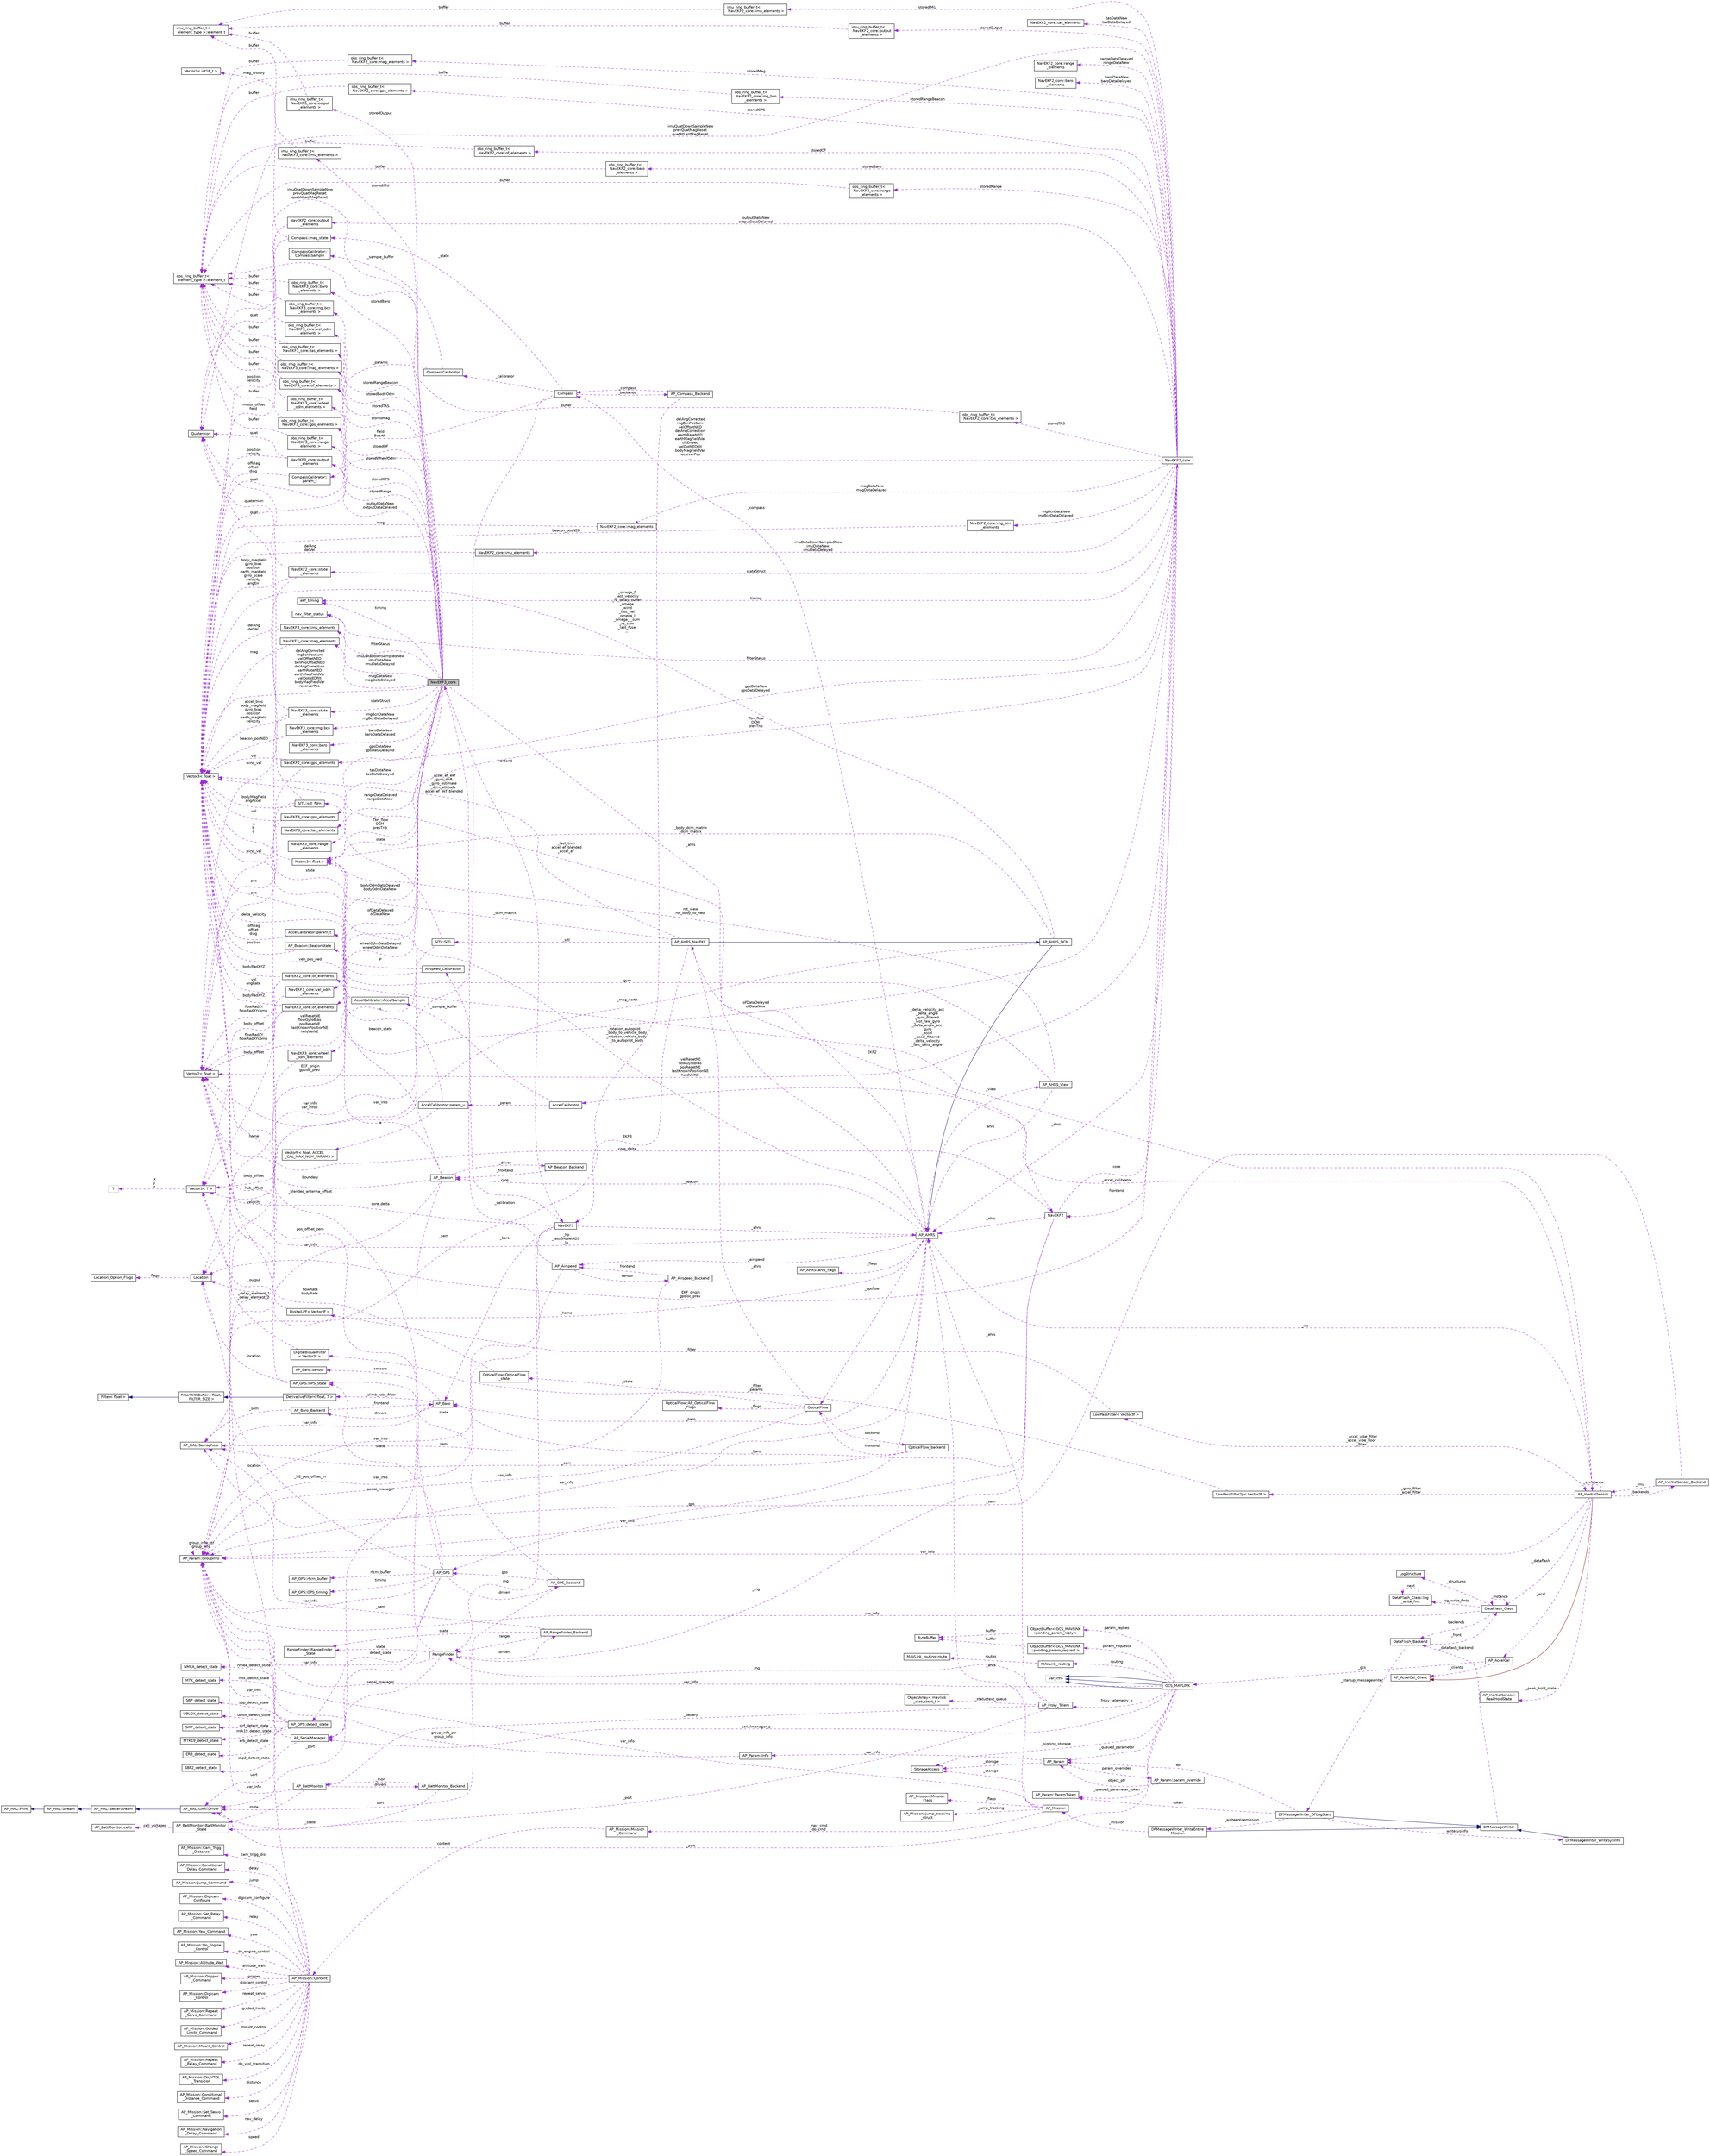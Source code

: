 digraph "NavEKF3_core"
{
 // INTERACTIVE_SVG=YES
  edge [fontname="Helvetica",fontsize="10",labelfontname="Helvetica",labelfontsize="10"];
  node [fontname="Helvetica",fontsize="10",shape=record];
  rankdir="LR";
  Node1 [label="NavEKF3_core",height=0.2,width=0.4,color="black", fillcolor="grey75", style="filled", fontcolor="black"];
  Node2 -> Node1 [dir="back",color="darkorchid3",fontsize="10",style="dashed",label=" storedMag" ,fontname="Helvetica"];
  Node2 [label="obs_ring_buffer_t\<\l NavEKF3_core::mag_elements \>",height=0.2,width=0.4,color="black", fillcolor="white", style="filled",URL="$classobs__ring__buffer__t.html"];
  Node3 -> Node2 [dir="back",color="darkorchid3",fontsize="10",style="dashed",label=" buffer" ,fontname="Helvetica"];
  Node3 [label="obs_ring_buffer_t\<\l element_type \>::element_t",height=0.2,width=0.4,color="black", fillcolor="white", style="filled",URL="$structobs__ring__buffer__t_1_1element__t.html"];
  Node4 -> Node1 [dir="back",color="darkorchid3",fontsize="10",style="dashed",label=" outputDataNew\noutputDataDelayed" ,fontname="Helvetica"];
  Node4 [label="NavEKF3_core::output\l_elements",height=0.2,width=0.4,color="black", fillcolor="white", style="filled",URL="$structNavEKF3__core_1_1output__elements.html"];
  Node5 -> Node4 [dir="back",color="darkorchid3",fontsize="10",style="dashed",label=" quat" ,fontname="Helvetica"];
  Node5 [label="Quaternion",height=0.2,width=0.4,color="black", fillcolor="white", style="filled",URL="$classQuaternion.html"];
  Node6 -> Node4 [dir="back",color="darkorchid3",fontsize="10",style="dashed",label=" position\nvelocity" ,fontname="Helvetica"];
  Node6 [label="Vector3\< float \>",height=0.2,width=0.4,color="black", fillcolor="white", style="filled",URL="$classVector3.html"];
  Node7 -> Node1 [dir="back",color="darkorchid3",fontsize="10",style="dashed",label=" gpsDataNew\ngpsDataDelayed" ,fontname="Helvetica"];
  Node7 [label="NavEKF3_core::gps_elements",height=0.2,width=0.4,color="black", fillcolor="white", style="filled",URL="$structNavEKF3__core_1_1gps__elements.html"];
  Node6 -> Node7 [dir="back",color="darkorchid3",fontsize="10",style="dashed",label=" vel" ,fontname="Helvetica"];
  Node8 -> Node7 [dir="back",color="darkorchid3",fontsize="10",style="dashed",label=" pos" ,fontname="Helvetica"];
  Node8 [label="Vector2\< float \>",height=0.2,width=0.4,color="black", fillcolor="white", style="filled",URL="$structVector2.html"];
  Node9 -> Node1 [dir="back",color="darkorchid3",fontsize="10",style="dashed",label=" Tbn_flow\nDCM\nprevTnb" ,fontname="Helvetica"];
  Node9 [label="Matrix3\< float \>",height=0.2,width=0.4,color="black", fillcolor="white", style="filled",URL="$classMatrix3.html"];
  Node6 -> Node9 [dir="back",color="darkorchid3",fontsize="10",style="dashed",label=" a\nb\nc" ,fontname="Helvetica"];
  Node10 -> Node1 [dir="back",color="darkorchid3",fontsize="10",style="dashed",label=" frontend" ,fontname="Helvetica"];
  Node10 [label="NavEKF3",height=0.2,width=0.4,color="black", fillcolor="white", style="filled",URL="$classNavEKF3.html"];
  Node1 -> Node10 [dir="back",color="darkorchid3",fontsize="10",style="dashed",label=" core" ,fontname="Helvetica"];
  Node11 -> Node10 [dir="back",color="darkorchid3",fontsize="10",style="dashed",label=" _baro" ,fontname="Helvetica"];
  Node11 [label="AP_Baro",height=0.2,width=0.4,color="black", fillcolor="white", style="filled",URL="$classAP__Baro.html"];
  Node12 -> Node11 [dir="back",color="darkorchid3",fontsize="10",style="dashed",label=" sensors" ,fontname="Helvetica"];
  Node12 [label="AP_Baro::sensor",height=0.2,width=0.4,color="black", fillcolor="white", style="filled",URL="$structAP__Baro_1_1sensor.html"];
  Node13 -> Node11 [dir="back",color="darkorchid3",fontsize="10",style="dashed",label=" _climb_rate_filter" ,fontname="Helvetica"];
  Node13 [label="DerivativeFilter\< float, 7 \>",height=0.2,width=0.4,color="black", fillcolor="white", style="filled",URL="$classDerivativeFilter.html"];
  Node14 -> Node13 [dir="back",color="midnightblue",fontsize="10",style="solid",fontname="Helvetica"];
  Node14 [label="FilterWithBuffer\< float,\l FILTER_SIZE \>",height=0.2,width=0.4,color="black", fillcolor="white", style="filled",URL="$classFilterWithBuffer.html"];
  Node15 -> Node14 [dir="back",color="midnightblue",fontsize="10",style="solid",fontname="Helvetica"];
  Node15 [label="Filter\< float \>",height=0.2,width=0.4,color="black", fillcolor="white", style="filled",URL="$classFilter.html"];
  Node16 -> Node11 [dir="back",color="darkorchid3",fontsize="10",style="dashed",label=" var_info" ,fontname="Helvetica"];
  Node16 [label="AP_Param::GroupInfo",height=0.2,width=0.4,color="black", fillcolor="white", style="filled",URL="$structAP__Param_1_1GroupInfo.html"];
  Node16 -> Node16 [dir="back",color="darkorchid3",fontsize="10",style="dashed",label=" group_info_ptr\ngroup_info" ,fontname="Helvetica"];
  Node17 -> Node11 [dir="back",color="darkorchid3",fontsize="10",style="dashed",label=" drivers" ,fontname="Helvetica"];
  Node17 [label="AP_Baro_Backend",height=0.2,width=0.4,color="black", fillcolor="white", style="filled",URL="$classAP__Baro__Backend.html"];
  Node11 -> Node17 [dir="back",color="darkorchid3",fontsize="10",style="dashed",label=" _frontend" ,fontname="Helvetica"];
  Node18 -> Node17 [dir="back",color="darkorchid3",fontsize="10",style="dashed",label=" _sem" ,fontname="Helvetica"];
  Node18 [label="AP_HAL::Semaphore",height=0.2,width=0.4,color="black", fillcolor="white", style="filled",URL="$classAP__HAL_1_1Semaphore.html"];
  Node16 -> Node10 [dir="back",color="darkorchid3",fontsize="10",style="dashed",label=" var_info" ,fontname="Helvetica"];
  Node8 -> Node10 [dir="back",color="darkorchid3",fontsize="10",style="dashed",label=" core_delta" ,fontname="Helvetica"];
  Node19 -> Node10 [dir="back",color="darkorchid3",fontsize="10",style="dashed",label=" _rng" ,fontname="Helvetica"];
  Node19 [label="RangeFinder",height=0.2,width=0.4,color="black", fillcolor="white", style="filled",URL="$classRangeFinder.html"];
  Node20 -> Node19 [dir="back",color="darkorchid3",fontsize="10",style="dashed",label=" serial_manager" ,fontname="Helvetica"];
  Node20 [label="AP_SerialManager",height=0.2,width=0.4,color="black", fillcolor="white", style="filled",URL="$classAP__SerialManager.html"];
  Node21 -> Node20 [dir="back",color="darkorchid3",fontsize="10",style="dashed",label=" uart" ,fontname="Helvetica"];
  Node21 [label="AP_HAL::UARTDriver",height=0.2,width=0.4,color="black", fillcolor="white", style="filled",URL="$classAP__HAL_1_1UARTDriver.html"];
  Node22 -> Node21 [dir="back",color="midnightblue",fontsize="10",style="solid",fontname="Helvetica"];
  Node22 [label="AP_HAL::BetterStream",height=0.2,width=0.4,color="black", fillcolor="white", style="filled",URL="$classAP__HAL_1_1BetterStream.html"];
  Node23 -> Node22 [dir="back",color="midnightblue",fontsize="10",style="solid",fontname="Helvetica"];
  Node23 [label="AP_HAL::Stream",height=0.2,width=0.4,color="black", fillcolor="white", style="filled",URL="$classAP__HAL_1_1Stream.html"];
  Node24 -> Node23 [dir="back",color="midnightblue",fontsize="10",style="solid",fontname="Helvetica"];
  Node24 [label="AP_HAL::Print",height=0.2,width=0.4,color="black", fillcolor="white", style="filled",URL="$classAP__HAL_1_1Print.html"];
  Node16 -> Node20 [dir="back",color="darkorchid3",fontsize="10",style="dashed",label=" var_info" ,fontname="Helvetica"];
  Node25 -> Node19 [dir="back",color="darkorchid3",fontsize="10",style="dashed",label=" state" ,fontname="Helvetica"];
  Node25 [label="RangeFinder::RangeFinder\l_State",height=0.2,width=0.4,color="black", fillcolor="white", style="filled",URL="$structRangeFinder_1_1RangeFinder__State.html"];
  Node16 -> Node19 [dir="back",color="darkorchid3",fontsize="10",style="dashed",label=" var_info" ,fontname="Helvetica"];
  Node6 -> Node19 [dir="back",color="darkorchid3",fontsize="10",style="dashed",label=" pos_offset_zero" ,fontname="Helvetica"];
  Node26 -> Node19 [dir="back",color="darkorchid3",fontsize="10",style="dashed",label=" drivers" ,fontname="Helvetica"];
  Node26 [label="AP_RangeFinder_Backend",height=0.2,width=0.4,color="black", fillcolor="white", style="filled",URL="$classAP__RangeFinder__Backend.html"];
  Node25 -> Node26 [dir="back",color="darkorchid3",fontsize="10",style="dashed",label=" state" ,fontname="Helvetica"];
  Node18 -> Node26 [dir="back",color="darkorchid3",fontsize="10",style="dashed",label=" _sem" ,fontname="Helvetica"];
  Node19 -> Node26 [dir="back",color="darkorchid3",fontsize="10",style="dashed",label=" ranger" ,fontname="Helvetica"];
  Node27 -> Node10 [dir="back",color="darkorchid3",fontsize="10",style="dashed",label=" _ahrs" ,fontname="Helvetica"];
  Node27 [label="AP_AHRS",height=0.2,width=0.4,color="black", fillcolor="white", style="filled",URL="$classAP__AHRS.html"];
  Node9 -> Node27 [dir="back",color="darkorchid3",fontsize="10",style="dashed",label=" _rotation_autopilot\l_body_to_vehicle_body\n_rotation_vehicle_body\l_to_autopilot_body" ,fontname="Helvetica"];
  Node28 -> Node27 [dir="back",color="darkorchid3",fontsize="10",style="dashed",label=" _flags" ,fontname="Helvetica"];
  Node28 [label="AP_AHRS::ahrs_flags",height=0.2,width=0.4,color="black", fillcolor="white", style="filled",URL="$structAP__AHRS_1_1ahrs__flags.html"];
  Node11 -> Node27 [dir="back",color="darkorchid3",fontsize="10",style="dashed",label=" _baro" ,fontname="Helvetica"];
  Node29 -> Node27 [dir="back",color="darkorchid3",fontsize="10",style="dashed",label=" _optflow" ,fontname="Helvetica"];
  Node29 [label="OpticalFlow",height=0.2,width=0.4,color="black", fillcolor="white", style="filled",URL="$classOpticalFlow.html"];
  Node30 -> Node29 [dir="back",color="darkorchid3",fontsize="10",style="dashed",label=" _ahrs" ,fontname="Helvetica"];
  Node30 [label="AP_AHRS_NavEKF",height=0.2,width=0.4,color="black", fillcolor="white", style="filled",URL="$classAP__AHRS__NavEKF.html"];
  Node31 -> Node30 [dir="back",color="midnightblue",fontsize="10",style="solid",fontname="Helvetica"];
  Node31 [label="AP_AHRS_DCM",height=0.2,width=0.4,color="black", fillcolor="white", style="filled",URL="$classAP__AHRS__DCM.html"];
  Node27 -> Node31 [dir="back",color="midnightblue",fontsize="10",style="solid",fontname="Helvetica"];
  Node9 -> Node31 [dir="back",color="darkorchid3",fontsize="10",style="dashed",label=" _body_dcm_matrix\n_dcm_matrix" ,fontname="Helvetica"];
  Node6 -> Node31 [dir="back",color="darkorchid3",fontsize="10",style="dashed",label=" _omega_P\n_last_velocity\n_ra_delay_buffer\n_omega\n_wind\n_last_vel\n_omega_I\n_omega_I_sum\n_ra_sum\n_last_fuse\n..." ,fontname="Helvetica"];
  Node8 -> Node31 [dir="back",color="darkorchid3",fontsize="10",style="dashed",label=" _mag_earth" ,fontname="Helvetica"];
  Node9 -> Node30 [dir="back",color="darkorchid3",fontsize="10",style="dashed",label=" _dcm_matrix" ,fontname="Helvetica"];
  Node32 -> Node30 [dir="back",color="darkorchid3",fontsize="10",style="dashed",label=" EKF2" ,fontname="Helvetica"];
  Node32 [label="NavEKF2",height=0.2,width=0.4,color="black", fillcolor="white", style="filled",URL="$classNavEKF2.html"];
  Node11 -> Node32 [dir="back",color="darkorchid3",fontsize="10",style="dashed",label=" _baro" ,fontname="Helvetica"];
  Node16 -> Node32 [dir="back",color="darkorchid3",fontsize="10",style="dashed",label=" var_info" ,fontname="Helvetica"];
  Node8 -> Node32 [dir="back",color="darkorchid3",fontsize="10",style="dashed",label=" core_delta" ,fontname="Helvetica"];
  Node19 -> Node32 [dir="back",color="darkorchid3",fontsize="10",style="dashed",label=" _rng" ,fontname="Helvetica"];
  Node27 -> Node32 [dir="back",color="darkorchid3",fontsize="10",style="dashed",label=" _ahrs" ,fontname="Helvetica"];
  Node33 -> Node32 [dir="back",color="darkorchid3",fontsize="10",style="dashed",label=" core" ,fontname="Helvetica"];
  Node33 [label="NavEKF2_core",height=0.2,width=0.4,color="black", fillcolor="white", style="filled",URL="$classNavEKF2__core.html"];
  Node34 -> Node33 [dir="back",color="darkorchid3",fontsize="10",style="dashed",label=" magDataNew\nmagDataDelayed" ,fontname="Helvetica"];
  Node34 [label="NavEKF2_core::mag_elements",height=0.2,width=0.4,color="black", fillcolor="white", style="filled",URL="$structNavEKF2__core_1_1mag__elements.html"];
  Node6 -> Node34 [dir="back",color="darkorchid3",fontsize="10",style="dashed",label=" mag" ,fontname="Helvetica"];
  Node9 -> Node33 [dir="back",color="darkorchid3",fontsize="10",style="dashed",label=" Tbn_flow\nDCM\nprevTnb" ,fontname="Helvetica"];
  Node32 -> Node33 [dir="back",color="darkorchid3",fontsize="10",style="dashed",label=" frontend" ,fontname="Helvetica"];
  Node35 -> Node33 [dir="back",color="darkorchid3",fontsize="10",style="dashed",label=" baroDataNew\nbaroDataDelayed" ,fontname="Helvetica"];
  Node35 [label="NavEKF2_core::baro\l_elements",height=0.2,width=0.4,color="black", fillcolor="white", style="filled",URL="$structNavEKF2__core_1_1baro__elements.html"];
  Node36 -> Node33 [dir="back",color="darkorchid3",fontsize="10",style="dashed",label=" storedIMU" ,fontname="Helvetica"];
  Node36 [label="imu_ring_buffer_t\<\l NavEKF2_core::imu_elements \>",height=0.2,width=0.4,color="black", fillcolor="white", style="filled",URL="$classimu__ring__buffer__t.html"];
  Node37 -> Node36 [dir="back",color="darkorchid3",fontsize="10",style="dashed",label=" buffer" ,fontname="Helvetica"];
  Node37 [label="imu_ring_buffer_t\<\l element_type \>::element_t",height=0.2,width=0.4,color="black", fillcolor="white", style="filled",URL="$structimu__ring__buffer__t_1_1element__t.html"];
  Node38 -> Node33 [dir="back",color="darkorchid3",fontsize="10",style="dashed",label=" rngBcnDataNew\nrngBcnDataDelayed" ,fontname="Helvetica"];
  Node38 [label="NavEKF2_core::rng_bcn\l_elements",height=0.2,width=0.4,color="black", fillcolor="white", style="filled",URL="$structNavEKF2__core_1_1rng__bcn__elements.html"];
  Node6 -> Node38 [dir="back",color="darkorchid3",fontsize="10",style="dashed",label=" beacon_posNED" ,fontname="Helvetica"];
  Node39 -> Node33 [dir="back",color="darkorchid3",fontsize="10",style="dashed",label=" ofDataDelayed\nofDataNew" ,fontname="Helvetica"];
  Node39 [label="NavEKF2_core::of_elements",height=0.2,width=0.4,color="black", fillcolor="white", style="filled",URL="$structNavEKF2__core_1_1of__elements.html"];
  Node6 -> Node39 [dir="back",color="darkorchid3",fontsize="10",style="dashed",label=" bodyRadXYZ" ,fontname="Helvetica"];
  Node40 -> Node39 [dir="back",color="darkorchid3",fontsize="10",style="dashed",label=" body_offset" ,fontname="Helvetica"];
  Node40 [label="Vector3\< T \>",height=0.2,width=0.4,color="black", fillcolor="white", style="filled",URL="$classVector3.html"];
  Node41 -> Node40 [dir="back",color="darkorchid3",fontsize="10",style="dashed",label=" x\ny\nz" ,fontname="Helvetica"];
  Node41 [label="T",height=0.2,width=0.4,color="grey75", fillcolor="white", style="filled"];
  Node8 -> Node39 [dir="back",color="darkorchid3",fontsize="10",style="dashed",label=" flowRadXY\nflowRadXYcomp" ,fontname="Helvetica"];
  Node42 -> Node33 [dir="back",color="darkorchid3",fontsize="10",style="dashed",label=" storedGPS" ,fontname="Helvetica"];
  Node42 [label="obs_ring_buffer_t\<\l NavEKF2_core::gps_elements \>",height=0.2,width=0.4,color="black", fillcolor="white", style="filled",URL="$classobs__ring__buffer__t.html"];
  Node3 -> Node42 [dir="back",color="darkorchid3",fontsize="10",style="dashed",label=" buffer" ,fontname="Helvetica"];
  Node43 -> Node33 [dir="back",color="darkorchid3",fontsize="10",style="dashed",label=" timing" ,fontname="Helvetica"];
  Node43 [label="ekf_timing",height=0.2,width=0.4,color="black", fillcolor="white", style="filled",URL="$structekf__timing.html"];
  Node44 -> Node33 [dir="back",color="darkorchid3",fontsize="10",style="dashed",label=" tasDataNew\ntasDataDelayed" ,fontname="Helvetica"];
  Node44 [label="NavEKF2_core::tas_elements",height=0.2,width=0.4,color="black", fillcolor="white", style="filled",URL="$structNavEKF2__core_1_1tas__elements.html"];
  Node5 -> Node33 [dir="back",color="darkorchid3",fontsize="10",style="dashed",label=" imuQuatDownSampleNew\nprevQuatMagReset\nquatAtLastMagReset" ,fontname="Helvetica"];
  Node45 -> Node33 [dir="back",color="darkorchid3",fontsize="10",style="dashed",label=" stateStruct" ,fontname="Helvetica"];
  Node45 [label="NavEKF2_core::state\l_elements",height=0.2,width=0.4,color="black", fillcolor="white", style="filled",URL="$structNavEKF2__core_1_1state__elements.html"];
  Node5 -> Node45 [dir="back",color="darkorchid3",fontsize="10",style="dashed",label=" quat" ,fontname="Helvetica"];
  Node6 -> Node45 [dir="back",color="darkorchid3",fontsize="10",style="dashed",label=" body_magfield\ngyro_bias\nposition\nearth_magfield\ngyro_scale\nvelocity\nangErr" ,fontname="Helvetica"];
  Node8 -> Node45 [dir="back",color="darkorchid3",fontsize="10",style="dashed",label=" wind_vel" ,fontname="Helvetica"];
  Node46 -> Node33 [dir="back",color="darkorchid3",fontsize="10",style="dashed",label=" storedOF" ,fontname="Helvetica"];
  Node46 [label="obs_ring_buffer_t\<\l NavEKF2_core::of_elements \>",height=0.2,width=0.4,color="black", fillcolor="white", style="filled",URL="$classobs__ring__buffer__t.html"];
  Node3 -> Node46 [dir="back",color="darkorchid3",fontsize="10",style="dashed",label=" buffer" ,fontname="Helvetica"];
  Node47 -> Node33 [dir="back",color="darkorchid3",fontsize="10",style="dashed",label=" imuDataDownSampledNew\nimuDataNew\nimuDataDelayed" ,fontname="Helvetica"];
  Node47 [label="NavEKF2_core::imu_elements",height=0.2,width=0.4,color="black", fillcolor="white", style="filled",URL="$structNavEKF2__core_1_1imu__elements.html"];
  Node6 -> Node47 [dir="back",color="darkorchid3",fontsize="10",style="dashed",label=" delAng\ndelVel" ,fontname="Helvetica"];
  Node6 -> Node33 [dir="back",color="darkorchid3",fontsize="10",style="dashed",label=" delAngCorrected\nrngBcnPosSum\nvelOffsetNED\ndelAngCorrection\nearthRateNED\nearthMagFieldVar\ntiltErrVec\nvelDotNEDfilt\nbodyMagFieldVar\nreceiverPos\n..." ,fontname="Helvetica"];
  Node48 -> Node33 [dir="back",color="darkorchid3",fontsize="10",style="dashed",label=" filterStatus" ,fontname="Helvetica"];
  Node48 [label="nav_filter_status",height=0.2,width=0.4,color="black", fillcolor="white", style="filled",URL="$unionnav__filter__status.html"];
  Node49 -> Node33 [dir="back",color="darkorchid3",fontsize="10",style="dashed",label=" outputDataNew\noutputDataDelayed" ,fontname="Helvetica"];
  Node49 [label="NavEKF2_core::output\l_elements",height=0.2,width=0.4,color="black", fillcolor="white", style="filled",URL="$structNavEKF2__core_1_1output__elements.html"];
  Node5 -> Node49 [dir="back",color="darkorchid3",fontsize="10",style="dashed",label=" quat" ,fontname="Helvetica"];
  Node6 -> Node49 [dir="back",color="darkorchid3",fontsize="10",style="dashed",label=" position\nvelocity" ,fontname="Helvetica"];
  Node50 -> Node33 [dir="back",color="darkorchid3",fontsize="10",style="dashed",label=" gpsDataNew\ngpsDataDelayed" ,fontname="Helvetica"];
  Node50 [label="NavEKF2_core::gps_elements",height=0.2,width=0.4,color="black", fillcolor="white", style="filled",URL="$structNavEKF2__core_1_1gps__elements.html"];
  Node6 -> Node50 [dir="back",color="darkorchid3",fontsize="10",style="dashed",label=" vel" ,fontname="Helvetica"];
  Node8 -> Node50 [dir="back",color="darkorchid3",fontsize="10",style="dashed",label=" pos" ,fontname="Helvetica"];
  Node8 -> Node33 [dir="back",color="darkorchid3",fontsize="10",style="dashed",label=" velResetNE\nflowGyroBias\nposResetNE\nlastKnownPositionNE\nheldVelNE" ,fontname="Helvetica"];
  Node51 -> Node33 [dir="back",color="darkorchid3",fontsize="10",style="dashed",label=" storedBaro" ,fontname="Helvetica"];
  Node51 [label="obs_ring_buffer_t\<\l NavEKF2_core::baro\l_elements \>",height=0.2,width=0.4,color="black", fillcolor="white", style="filled",URL="$classobs__ring__buffer__t.html"];
  Node3 -> Node51 [dir="back",color="darkorchid3",fontsize="10",style="dashed",label=" buffer" ,fontname="Helvetica"];
  Node52 -> Node33 [dir="back",color="darkorchid3",fontsize="10",style="dashed",label=" storedRangeBeacon" ,fontname="Helvetica"];
  Node52 [label="obs_ring_buffer_t\<\l NavEKF2_core::rng_bcn\l_elements \>",height=0.2,width=0.4,color="black", fillcolor="white", style="filled",URL="$classobs__ring__buffer__t.html"];
  Node3 -> Node52 [dir="back",color="darkorchid3",fontsize="10",style="dashed",label=" buffer" ,fontname="Helvetica"];
  Node53 -> Node33 [dir="back",color="darkorchid3",fontsize="10",style="dashed",label=" storedRange" ,fontname="Helvetica"];
  Node53 [label="obs_ring_buffer_t\<\l NavEKF2_core::range\l_elements \>",height=0.2,width=0.4,color="black", fillcolor="white", style="filled",URL="$classobs__ring__buffer__t.html"];
  Node3 -> Node53 [dir="back",color="darkorchid3",fontsize="10",style="dashed",label=" buffer" ,fontname="Helvetica"];
  Node54 -> Node33 [dir="back",color="darkorchid3",fontsize="10",style="dashed",label=" storedTAS" ,fontname="Helvetica"];
  Node54 [label="obs_ring_buffer_t\<\l NavEKF2_core::tas_elements \>",height=0.2,width=0.4,color="black", fillcolor="white", style="filled",URL="$classobs__ring__buffer__t.html"];
  Node3 -> Node54 [dir="back",color="darkorchid3",fontsize="10",style="dashed",label=" buffer" ,fontname="Helvetica"];
  Node27 -> Node33 [dir="back",color="darkorchid3",fontsize="10",style="dashed",label=" _ahrs" ,fontname="Helvetica"];
  Node55 -> Node33 [dir="back",color="darkorchid3",fontsize="10",style="dashed",label=" storedMag" ,fontname="Helvetica"];
  Node55 [label="obs_ring_buffer_t\<\l NavEKF2_core::mag_elements \>",height=0.2,width=0.4,color="black", fillcolor="white", style="filled",URL="$classobs__ring__buffer__t.html"];
  Node3 -> Node55 [dir="back",color="darkorchid3",fontsize="10",style="dashed",label=" buffer" ,fontname="Helvetica"];
  Node56 -> Node33 [dir="back",color="darkorchid3",fontsize="10",style="dashed",label=" rangeDataDelayed\nrangeDataNew" ,fontname="Helvetica"];
  Node56 [label="NavEKF2_core::range\l_elements",height=0.2,width=0.4,color="black", fillcolor="white", style="filled",URL="$structNavEKF2__core_1_1range__elements.html"];
  Node57 -> Node33 [dir="back",color="darkorchid3",fontsize="10",style="dashed",label=" EKF_origin\ngpsloc_prev" ,fontname="Helvetica"];
  Node57 [label="Location",height=0.2,width=0.4,color="black", fillcolor="white", style="filled",URL="$structLocation.html"];
  Node58 -> Node57 [dir="back",color="darkorchid3",fontsize="10",style="dashed",label=" flags" ,fontname="Helvetica"];
  Node58 [label="Location_Option_Flags",height=0.2,width=0.4,color="black", fillcolor="white", style="filled",URL="$structLocation__Option__Flags.html"];
  Node59 -> Node33 [dir="back",color="darkorchid3",fontsize="10",style="dashed",label=" storedOutput" ,fontname="Helvetica"];
  Node59 [label="imu_ring_buffer_t\<\l NavEKF2_core::output\l_elements \>",height=0.2,width=0.4,color="black", fillcolor="white", style="filled",URL="$classimu__ring__buffer__t.html"];
  Node37 -> Node59 [dir="back",color="darkorchid3",fontsize="10",style="dashed",label=" buffer" ,fontname="Helvetica"];
  Node10 -> Node30 [dir="back",color="darkorchid3",fontsize="10",style="dashed",label=" EKF3" ,fontname="Helvetica"];
  Node60 -> Node30 [dir="back",color="darkorchid3",fontsize="10",style="dashed",label=" _sitl" ,fontname="Helvetica"];
  Node60 [label="SITL::SITL",height=0.2,width=0.4,color="black", fillcolor="white", style="filled",URL="$classSITL_1_1SITL.html"];
  Node16 -> Node60 [dir="back",color="darkorchid3",fontsize="10",style="dashed",label=" var_info\nvar_info2" ,fontname="Helvetica"];
  Node61 -> Node60 [dir="back",color="darkorchid3",fontsize="10",style="dashed",label=" state" ,fontname="Helvetica"];
  Node61 [label="SITL::sitl_fdm",height=0.2,width=0.4,color="black", fillcolor="white", style="filled",URL="$structSITL_1_1sitl__fdm.html"];
  Node5 -> Node61 [dir="back",color="darkorchid3",fontsize="10",style="dashed",label=" quaternion" ,fontname="Helvetica"];
  Node6 -> Node61 [dir="back",color="darkorchid3",fontsize="10",style="dashed",label=" bodyMagField\nangAccel" ,fontname="Helvetica"];
  Node57 -> Node61 [dir="back",color="darkorchid3",fontsize="10",style="dashed",label=" home" ,fontname="Helvetica"];
  Node6 -> Node30 [dir="back",color="darkorchid3",fontsize="10",style="dashed",label=" _accel_ef_ekf\n_gyro_drift\n_gyro_estimate\n_dcm_attitude\n_accel_ef_ekf_blended" ,fontname="Helvetica"];
  Node16 -> Node29 [dir="back",color="darkorchid3",fontsize="10",style="dashed",label=" var_info" ,fontname="Helvetica"];
  Node62 -> Node29 [dir="back",color="darkorchid3",fontsize="10",style="dashed",label=" _state" ,fontname="Helvetica"];
  Node62 [label="OpticalFlow::OpticalFlow\l_state",height=0.2,width=0.4,color="black", fillcolor="white", style="filled",URL="$structOpticalFlow_1_1OpticalFlow__state.html"];
  Node8 -> Node62 [dir="back",color="darkorchid3",fontsize="10",style="dashed",label=" flowRate\nbodyRate" ,fontname="Helvetica"];
  Node63 -> Node29 [dir="back",color="darkorchid3",fontsize="10",style="dashed",label=" backend" ,fontname="Helvetica"];
  Node63 [label="OpticalFlow_backend",height=0.2,width=0.4,color="black", fillcolor="white", style="filled",URL="$classOpticalFlow__backend.html"];
  Node29 -> Node63 [dir="back",color="darkorchid3",fontsize="10",style="dashed",label=" frontend" ,fontname="Helvetica"];
  Node18 -> Node63 [dir="back",color="darkorchid3",fontsize="10",style="dashed",label=" _sem" ,fontname="Helvetica"];
  Node64 -> Node29 [dir="back",color="darkorchid3",fontsize="10",style="dashed",label=" _flags" ,fontname="Helvetica"];
  Node64 [label="OpticalFlow::AP_OpticalFlow\l_Flags",height=0.2,width=0.4,color="black", fillcolor="white", style="filled",URL="$structOpticalFlow_1_1AP__OpticalFlow__Flags.html"];
  Node16 -> Node27 [dir="back",color="darkorchid3",fontsize="10",style="dashed",label=" var_info" ,fontname="Helvetica"];
  Node65 -> Node27 [dir="back",color="darkorchid3",fontsize="10",style="dashed",label=" _view" ,fontname="Helvetica"];
  Node65 [label="AP_AHRS_View",height=0.2,width=0.4,color="black", fillcolor="white", style="filled",URL="$classAP__AHRS__View.html"];
  Node9 -> Node65 [dir="back",color="darkorchid3",fontsize="10",style="dashed",label=" rot_view\nrot_body_to_ned" ,fontname="Helvetica"];
  Node6 -> Node65 [dir="back",color="darkorchid3",fontsize="10",style="dashed",label=" gyro" ,fontname="Helvetica"];
  Node27 -> Node65 [dir="back",color="darkorchid3",fontsize="10",style="dashed",label=" ahrs" ,fontname="Helvetica"];
  Node6 -> Node27 [dir="back",color="darkorchid3",fontsize="10",style="dashed",label=" _last_trim\n_accel_ef_blended\n_accel_ef" ,fontname="Helvetica"];
  Node66 -> Node27 [dir="back",color="darkorchid3",fontsize="10",style="dashed",label=" _ins" ,fontname="Helvetica"];
  Node66 [label="AP_InertialSensor",height=0.2,width=0.4,color="black", fillcolor="white", style="filled",URL="$classAP__InertialSensor.html"];
  Node67 -> Node66 [dir="back",color="firebrick4",fontsize="10",style="solid",fontname="Helvetica"];
  Node67 [label="AP_AccelCal_Client",height=0.2,width=0.4,color="black", fillcolor="white", style="filled",URL="$classAP__AccelCal__Client.html"];
  Node68 -> Node66 [dir="back",color="darkorchid3",fontsize="10",style="dashed",label=" _peak_hold_state" ,fontname="Helvetica"];
  Node68 [label="AP_InertialSensor::\lPeakHoldState",height=0.2,width=0.4,color="black", fillcolor="white", style="filled",URL="$structAP__InertialSensor_1_1PeakHoldState.html"];
  Node69 -> Node66 [dir="back",color="darkorchid3",fontsize="10",style="dashed",label=" _accel_vibe_filter\n_accel_vibe_floor\l_filter" ,fontname="Helvetica"];
  Node69 [label="LowPassFilter\< Vector3f \>",height=0.2,width=0.4,color="black", fillcolor="white", style="filled",URL="$classLowPassFilter.html"];
  Node70 -> Node69 [dir="back",color="darkorchid3",fontsize="10",style="dashed",label=" _filter" ,fontname="Helvetica"];
  Node70 [label="DigitalLPF\< Vector3f \>",height=0.2,width=0.4,color="black", fillcolor="white", style="filled",URL="$classDigitalLPF.html"];
  Node40 -> Node70 [dir="back",color="darkorchid3",fontsize="10",style="dashed",label=" _output" ,fontname="Helvetica"];
  Node71 -> Node66 [dir="back",color="darkorchid3",fontsize="10",style="dashed",label=" _backends" ,fontname="Helvetica"];
  Node71 [label="AP_InertialSensor_Backend",height=0.2,width=0.4,color="black", fillcolor="white", style="filled",URL="$classAP__InertialSensor__Backend.html"];
  Node18 -> Node71 [dir="back",color="darkorchid3",fontsize="10",style="dashed",label=" _sem" ,fontname="Helvetica"];
  Node66 -> Node71 [dir="back",color="darkorchid3",fontsize="10",style="dashed",label=" _imu" ,fontname="Helvetica"];
  Node72 -> Node66 [dir="back",color="darkorchid3",fontsize="10",style="dashed",label=" _gyro_filter\n_accel_filter" ,fontname="Helvetica"];
  Node72 [label="LowPassFilter2p\< Vector3f \>",height=0.2,width=0.4,color="black", fillcolor="white", style="filled",URL="$classLowPassFilter2p.html"];
  Node73 -> Node72 [dir="back",color="darkorchid3",fontsize="10",style="dashed",label=" _filter\n_params" ,fontname="Helvetica"];
  Node73 [label="DigitalBiquadFilter\l\< Vector3f \>",height=0.2,width=0.4,color="black", fillcolor="white", style="filled",URL="$classDigitalBiquadFilter.html"];
  Node40 -> Node73 [dir="back",color="darkorchid3",fontsize="10",style="dashed",label=" _delay_element_1\n_delay_element_2" ,fontname="Helvetica"];
  Node74 -> Node66 [dir="back",color="darkorchid3",fontsize="10",style="dashed",label=" _accel_calibrator" ,fontname="Helvetica"];
  Node74 [label="AccelCalibrator",height=0.2,width=0.4,color="black", fillcolor="white", style="filled",URL="$classAccelCalibrator.html"];
  Node75 -> Node74 [dir="back",color="darkorchid3",fontsize="10",style="dashed",label=" _param" ,fontname="Helvetica"];
  Node75 [label="AccelCalibrator::param_u",height=0.2,width=0.4,color="black", fillcolor="white", style="filled",URL="$unionAccelCalibrator_1_1param__u.html"];
  Node76 -> Node75 [dir="back",color="darkorchid3",fontsize="10",style="dashed",label=" s" ,fontname="Helvetica"];
  Node76 [label="AccelCalibrator::param_t",height=0.2,width=0.4,color="black", fillcolor="white", style="filled",URL="$structAccelCalibrator_1_1param__t.html"];
  Node6 -> Node76 [dir="back",color="darkorchid3",fontsize="10",style="dashed",label=" offdiag\noffset\ndiag" ,fontname="Helvetica"];
  Node77 -> Node75 [dir="back",color="darkorchid3",fontsize="10",style="dashed",label=" a" ,fontname="Helvetica"];
  Node77 [label="VectorN\< float, ACCEL\l_CAL_MAX_NUM_PARAMS \>",height=0.2,width=0.4,color="black", fillcolor="white", style="filled",URL="$classVectorN.html"];
  Node78 -> Node74 [dir="back",color="darkorchid3",fontsize="10",style="dashed",label=" _sample_buffer" ,fontname="Helvetica"];
  Node78 [label="AccelCalibrator::AccelSample",height=0.2,width=0.4,color="black", fillcolor="white", style="filled",URL="$structAccelCalibrator_1_1AccelSample.html"];
  Node6 -> Node78 [dir="back",color="darkorchid3",fontsize="10",style="dashed",label=" delta_velocity" ,fontname="Helvetica"];
  Node79 -> Node66 [dir="back",color="darkorchid3",fontsize="10",style="dashed",label=" _dataflash" ,fontname="Helvetica"];
  Node79 [label="DataFlash_Class",height=0.2,width=0.4,color="black", fillcolor="white", style="filled",URL="$classDataFlash__Class.html"];
  Node80 -> Node79 [dir="back",color="darkorchid3",fontsize="10",style="dashed",label=" log_write_fmts" ,fontname="Helvetica"];
  Node80 [label="DataFlash_Class::log\l_write_fmt",height=0.2,width=0.4,color="black", fillcolor="white", style="filled",URL="$structDataFlash__Class_1_1log__write__fmt.html"];
  Node80 -> Node80 [dir="back",color="darkorchid3",fontsize="10",style="dashed",label=" next" ,fontname="Helvetica"];
  Node81 -> Node79 [dir="back",color="darkorchid3",fontsize="10",style="dashed",label=" _structures" ,fontname="Helvetica"];
  Node81 [label="LogStructure",height=0.2,width=0.4,color="black", fillcolor="white", style="filled",URL="$structLogStructure.html"];
  Node79 -> Node79 [dir="back",color="darkorchid3",fontsize="10",style="dashed",label=" _instance" ,fontname="Helvetica"];
  Node82 -> Node79 [dir="back",color="darkorchid3",fontsize="10",style="dashed",label=" backends" ,fontname="Helvetica"];
  Node82 [label="DataFlash_Backend",height=0.2,width=0.4,color="black", fillcolor="white", style="filled",URL="$classDataFlash__Backend.html"];
  Node79 -> Node82 [dir="back",color="darkorchid3",fontsize="10",style="dashed",label=" _front" ,fontname="Helvetica"];
  Node83 -> Node82 [dir="back",color="darkorchid3",fontsize="10",style="dashed",label=" _startup_messagewriter" ,fontname="Helvetica"];
  Node83 [label="DFMessageWriter_DFLogStart",height=0.2,width=0.4,color="black", fillcolor="white", style="filled",URL="$classDFMessageWriter__DFLogStart.html"];
  Node84 -> Node83 [dir="back",color="midnightblue",fontsize="10",style="solid",fontname="Helvetica"];
  Node84 [label="DFMessageWriter",height=0.2,width=0.4,color="black", fillcolor="white", style="filled",URL="$classDFMessageWriter.html"];
  Node82 -> Node84 [dir="back",color="darkorchid3",fontsize="10",style="dashed",label=" _dataflash_backend" ,fontname="Helvetica"];
  Node85 -> Node83 [dir="back",color="darkorchid3",fontsize="10",style="dashed",label=" _writeentiremission" ,fontname="Helvetica"];
  Node85 [label="DFMessageWriter_WriteEntire\lMission",height=0.2,width=0.4,color="black", fillcolor="white", style="filled",URL="$classDFMessageWriter__WriteEntireMission.html"];
  Node84 -> Node85 [dir="back",color="midnightblue",fontsize="10",style="solid",fontname="Helvetica"];
  Node86 -> Node85 [dir="back",color="darkorchid3",fontsize="10",style="dashed",label=" _mission" ,fontname="Helvetica"];
  Node86 [label="AP_Mission",height=0.2,width=0.4,color="black", fillcolor="white", style="filled",URL="$classAP__Mission.html",tooltip="Object managing Mission. "];
  Node87 -> Node86 [dir="back",color="darkorchid3",fontsize="10",style="dashed",label=" _storage" ,fontname="Helvetica"];
  Node87 [label="StorageAccess",height=0.2,width=0.4,color="black", fillcolor="white", style="filled",URL="$classStorageAccess.html"];
  Node88 -> Node86 [dir="back",color="darkorchid3",fontsize="10",style="dashed",label=" _nav_cmd\n_do_cmd" ,fontname="Helvetica"];
  Node88 [label="AP_Mission::Mission\l_Command",height=0.2,width=0.4,color="black", fillcolor="white", style="filled",URL="$structAP__Mission_1_1Mission__Command.html"];
  Node89 -> Node88 [dir="back",color="darkorchid3",fontsize="10",style="dashed",label=" content" ,fontname="Helvetica"];
  Node89 [label="AP_Mission::Content",height=0.2,width=0.4,color="black", fillcolor="white", style="filled",URL="$unionAP__Mission_1_1Content.html"];
  Node90 -> Node89 [dir="back",color="darkorchid3",fontsize="10",style="dashed",label=" guided_limits" ,fontname="Helvetica"];
  Node90 [label="AP_Mission::Guided\l_Limits_Command",height=0.2,width=0.4,color="black", fillcolor="white", style="filled",URL="$structAP__Mission_1_1Guided__Limits__Command.html"];
  Node91 -> Node89 [dir="back",color="darkorchid3",fontsize="10",style="dashed",label=" mount_control" ,fontname="Helvetica"];
  Node91 [label="AP_Mission::Mount_Control",height=0.2,width=0.4,color="black", fillcolor="white", style="filled",URL="$structAP__Mission_1_1Mount__Control.html"];
  Node92 -> Node89 [dir="back",color="darkorchid3",fontsize="10",style="dashed",label=" repeat_relay" ,fontname="Helvetica"];
  Node92 [label="AP_Mission::Repeat\l_Relay_Command",height=0.2,width=0.4,color="black", fillcolor="white", style="filled",URL="$structAP__Mission_1_1Repeat__Relay__Command.html"];
  Node93 -> Node89 [dir="back",color="darkorchid3",fontsize="10",style="dashed",label=" do_vtol_transition" ,fontname="Helvetica"];
  Node93 [label="AP_Mission::Do_VTOL\l_Transition",height=0.2,width=0.4,color="black", fillcolor="white", style="filled",URL="$structAP__Mission_1_1Do__VTOL__Transition.html"];
  Node94 -> Node89 [dir="back",color="darkorchid3",fontsize="10",style="dashed",label=" distance" ,fontname="Helvetica"];
  Node94 [label="AP_Mission::Conditional\l_Distance_Command",height=0.2,width=0.4,color="black", fillcolor="white", style="filled",URL="$structAP__Mission_1_1Conditional__Distance__Command.html"];
  Node95 -> Node89 [dir="back",color="darkorchid3",fontsize="10",style="dashed",label=" servo" ,fontname="Helvetica"];
  Node95 [label="AP_Mission::Set_Servo\l_Command",height=0.2,width=0.4,color="black", fillcolor="white", style="filled",URL="$structAP__Mission_1_1Set__Servo__Command.html"];
  Node96 -> Node89 [dir="back",color="darkorchid3",fontsize="10",style="dashed",label=" nav_delay" ,fontname="Helvetica"];
  Node96 [label="AP_Mission::Navigation\l_Delay_Command",height=0.2,width=0.4,color="black", fillcolor="white", style="filled",URL="$structAP__Mission_1_1Navigation__Delay__Command.html"];
  Node97 -> Node89 [dir="back",color="darkorchid3",fontsize="10",style="dashed",label=" speed" ,fontname="Helvetica"];
  Node97 [label="AP_Mission::Change\l_Speed_Command",height=0.2,width=0.4,color="black", fillcolor="white", style="filled",URL="$structAP__Mission_1_1Change__Speed__Command.html"];
  Node98 -> Node89 [dir="back",color="darkorchid3",fontsize="10",style="dashed",label=" cam_trigg_dist" ,fontname="Helvetica"];
  Node98 [label="AP_Mission::Cam_Trigg\l_Distance",height=0.2,width=0.4,color="black", fillcolor="white", style="filled",URL="$structAP__Mission_1_1Cam__Trigg__Distance.html"];
  Node99 -> Node89 [dir="back",color="darkorchid3",fontsize="10",style="dashed",label=" delay" ,fontname="Helvetica"];
  Node99 [label="AP_Mission::Conditional\l_Delay_Command",height=0.2,width=0.4,color="black", fillcolor="white", style="filled",URL="$structAP__Mission_1_1Conditional__Delay__Command.html"];
  Node100 -> Node89 [dir="back",color="darkorchid3",fontsize="10",style="dashed",label=" jump" ,fontname="Helvetica"];
  Node100 [label="AP_Mission::Jump_Command",height=0.2,width=0.4,color="black", fillcolor="white", style="filled",URL="$structAP__Mission_1_1Jump__Command.html"];
  Node57 -> Node89 [dir="back",color="darkorchid3",fontsize="10",style="dashed",label=" location" ,fontname="Helvetica"];
  Node101 -> Node89 [dir="back",color="darkorchid3",fontsize="10",style="dashed",label=" digicam_configure" ,fontname="Helvetica"];
  Node101 [label="AP_Mission::Digicam\l_Configure",height=0.2,width=0.4,color="black", fillcolor="white", style="filled",URL="$structAP__Mission_1_1Digicam__Configure.html"];
  Node102 -> Node89 [dir="back",color="darkorchid3",fontsize="10",style="dashed",label=" relay" ,fontname="Helvetica"];
  Node102 [label="AP_Mission::Set_Relay\l_Command",height=0.2,width=0.4,color="black", fillcolor="white", style="filled",URL="$structAP__Mission_1_1Set__Relay__Command.html"];
  Node103 -> Node89 [dir="back",color="darkorchid3",fontsize="10",style="dashed",label=" yaw" ,fontname="Helvetica"];
  Node103 [label="AP_Mission::Yaw_Command",height=0.2,width=0.4,color="black", fillcolor="white", style="filled",URL="$structAP__Mission_1_1Yaw__Command.html"];
  Node104 -> Node89 [dir="back",color="darkorchid3",fontsize="10",style="dashed",label=" do_engine_control" ,fontname="Helvetica"];
  Node104 [label="AP_Mission::Do_Engine\l_Control",height=0.2,width=0.4,color="black", fillcolor="white", style="filled",URL="$structAP__Mission_1_1Do__Engine__Control.html"];
  Node105 -> Node89 [dir="back",color="darkorchid3",fontsize="10",style="dashed",label=" altitude_wait" ,fontname="Helvetica"];
  Node105 [label="AP_Mission::Altitude_Wait",height=0.2,width=0.4,color="black", fillcolor="white", style="filled",URL="$structAP__Mission_1_1Altitude__Wait.html"];
  Node106 -> Node89 [dir="back",color="darkorchid3",fontsize="10",style="dashed",label=" gripper" ,fontname="Helvetica"];
  Node106 [label="AP_Mission::Gripper\l_Command",height=0.2,width=0.4,color="black", fillcolor="white", style="filled",URL="$structAP__Mission_1_1Gripper__Command.html"];
  Node107 -> Node89 [dir="back",color="darkorchid3",fontsize="10",style="dashed",label=" digicam_control" ,fontname="Helvetica"];
  Node107 [label="AP_Mission::Digicam\l_Control",height=0.2,width=0.4,color="black", fillcolor="white", style="filled",URL="$structAP__Mission_1_1Digicam__Control.html"];
  Node108 -> Node89 [dir="back",color="darkorchid3",fontsize="10",style="dashed",label=" repeat_servo" ,fontname="Helvetica"];
  Node108 [label="AP_Mission::Repeat\l_Servo_Command",height=0.2,width=0.4,color="black", fillcolor="white", style="filled",URL="$structAP__Mission_1_1Repeat__Servo__Command.html"];
  Node16 -> Node86 [dir="back",color="darkorchid3",fontsize="10",style="dashed",label=" var_info" ,fontname="Helvetica"];
  Node109 -> Node86 [dir="back",color="darkorchid3",fontsize="10",style="dashed",label=" _flags" ,fontname="Helvetica"];
  Node109 [label="AP_Mission::Mission\l_Flags",height=0.2,width=0.4,color="black", fillcolor="white", style="filled",URL="$structAP__Mission_1_1Mission__Flags.html"];
  Node27 -> Node86 [dir="back",color="darkorchid3",fontsize="10",style="dashed",label=" _ahrs" ,fontname="Helvetica"];
  Node110 -> Node86 [dir="back",color="darkorchid3",fontsize="10",style="dashed",label=" _jump_tracking" ,fontname="Helvetica"];
  Node110 [label="AP_Mission::jump_tracking\l_struct",height=0.2,width=0.4,color="black", fillcolor="white", style="filled",URL="$structAP__Mission_1_1jump__tracking__struct.html"];
  Node111 -> Node83 [dir="back",color="darkorchid3",fontsize="10",style="dashed",label=" _writesysinfo" ,fontname="Helvetica"];
  Node111 [label="DFMessageWriter_WriteSysInfo",height=0.2,width=0.4,color="black", fillcolor="white", style="filled",URL="$classDFMessageWriter__WriteSysInfo.html"];
  Node84 -> Node111 [dir="back",color="midnightblue",fontsize="10",style="solid",fontname="Helvetica"];
  Node112 -> Node83 [dir="back",color="darkorchid3",fontsize="10",style="dashed",label=" token" ,fontname="Helvetica"];
  Node112 [label="AP_Param::ParamToken",height=0.2,width=0.4,color="black", fillcolor="white", style="filled",URL="$structAP__Param_1_1ParamToken.html"];
  Node113 -> Node83 [dir="back",color="darkorchid3",fontsize="10",style="dashed",label=" ap" ,fontname="Helvetica"];
  Node113 [label="AP_Param",height=0.2,width=0.4,color="black", fillcolor="white", style="filled",URL="$classAP__Param.html"];
  Node87 -> Node113 [dir="back",color="darkorchid3",fontsize="10",style="dashed",label=" _storage" ,fontname="Helvetica"];
  Node114 -> Node113 [dir="back",color="darkorchid3",fontsize="10",style="dashed",label=" _var_info" ,fontname="Helvetica"];
  Node114 [label="AP_Param::Info",height=0.2,width=0.4,color="black", fillcolor="white", style="filled",URL="$structAP__Param_1_1Info.html"];
  Node16 -> Node114 [dir="back",color="darkorchid3",fontsize="10",style="dashed",label=" group_info_ptr\ngroup_info" ,fontname="Helvetica"];
  Node115 -> Node113 [dir="back",color="darkorchid3",fontsize="10",style="dashed",label=" param_overrides" ,fontname="Helvetica"];
  Node115 [label="AP_Param::param_override",height=0.2,width=0.4,color="black", fillcolor="white", style="filled",URL="$structAP__Param_1_1param__override.html"];
  Node113 -> Node115 [dir="back",color="darkorchid3",fontsize="10",style="dashed",label=" object_ptr" ,fontname="Helvetica"];
  Node16 -> Node79 [dir="back",color="darkorchid3",fontsize="10",style="dashed",label=" var_info" ,fontname="Helvetica"];
  Node16 -> Node66 [dir="back",color="darkorchid3",fontsize="10",style="dashed",label=" var_info" ,fontname="Helvetica"];
  Node66 -> Node66 [dir="back",color="darkorchid3",fontsize="10",style="dashed",label=" _s_instance" ,fontname="Helvetica"];
  Node6 -> Node66 [dir="back",color="darkorchid3",fontsize="10",style="dashed",label=" _delta_velocity_acc\n_delta_angle\n_gyro_filtered\n_last_raw_gyro\n_delta_angle_acc\n_gyro\n_accel\n_accel_filtered\n_delta_velocity\n_last_delta_angle\n..." ,fontname="Helvetica"];
  Node116 -> Node66 [dir="back",color="darkorchid3",fontsize="10",style="dashed",label=" _acal" ,fontname="Helvetica"];
  Node116 [label="AP_AccelCal",height=0.2,width=0.4,color="black", fillcolor="white", style="filled",URL="$classAP__AccelCal.html"];
  Node117 -> Node116 [dir="back",color="darkorchid3",fontsize="10",style="dashed",label=" _gcs" ,fontname="Helvetica"];
  Node117 [label="GCS_MAVLINK",height=0.2,width=0.4,color="black", fillcolor="white", style="filled",URL="$structGCS__MAVLINK.html",tooltip="MAVLink transport control class. "];
  Node118 -> Node117 [dir="back",color="midnightblue",fontsize="10",style="solid",fontname="Helvetica"];
  Node118 [label="var_info",height=0.2,width=0.4,color="grey75", fillcolor="white", style="filled"];
  Node118 -> Node117 [dir="back",color="midnightblue",fontsize="10",style="solid",fontname="Helvetica"];
  Node118 -> Node117 [dir="back",color="midnightblue",fontsize="10",style="solid",fontname="Helvetica"];
  Node87 -> Node117 [dir="back",color="darkorchid3",fontsize="10",style="dashed",label=" _signing_storage" ,fontname="Helvetica"];
  Node20 -> Node117 [dir="back",color="darkorchid3",fontsize="10",style="dashed",label=" serialmanager_p" ,fontname="Helvetica"];
  Node119 -> Node117 [dir="back",color="darkorchid3",fontsize="10",style="dashed",label=" param_replies" ,fontname="Helvetica"];
  Node119 [label="ObjectBuffer\< GCS_MAVLINK\l::pending_param_reply \>",height=0.2,width=0.4,color="black", fillcolor="white", style="filled",URL="$classObjectBuffer.html"];
  Node120 -> Node119 [dir="back",color="darkorchid3",fontsize="10",style="dashed",label=" buffer" ,fontname="Helvetica"];
  Node120 [label="ByteBuffer",height=0.2,width=0.4,color="black", fillcolor="white", style="filled",URL="$classByteBuffer.html"];
  Node121 -> Node117 [dir="back",color="darkorchid3",fontsize="10",style="dashed",label=" param_requests" ,fontname="Helvetica"];
  Node121 [label="ObjectBuffer\< GCS_MAVLINK\l::pending_param_request \>",height=0.2,width=0.4,color="black", fillcolor="white", style="filled",URL="$classObjectBuffer.html"];
  Node120 -> Node121 [dir="back",color="darkorchid3",fontsize="10",style="dashed",label=" buffer" ,fontname="Helvetica"];
  Node112 -> Node117 [dir="back",color="darkorchid3",fontsize="10",style="dashed",label=" _queued_parameter_token" ,fontname="Helvetica"];
  Node122 -> Node117 [dir="back",color="darkorchid3",fontsize="10",style="dashed",label=" routing" ,fontname="Helvetica"];
  Node122 [label="MAVLink_routing",height=0.2,width=0.4,color="black", fillcolor="white", style="filled",URL="$classMAVLink__routing.html"];
  Node123 -> Node122 [dir="back",color="darkorchid3",fontsize="10",style="dashed",label=" routes" ,fontname="Helvetica"];
  Node123 [label="MAVLink_routing::route",height=0.2,width=0.4,color="black", fillcolor="white", style="filled",URL="$structMAVLink__routing_1_1route.html"];
  Node21 -> Node117 [dir="back",color="darkorchid3",fontsize="10",style="dashed",label=" _port" ,fontname="Helvetica"];
  Node113 -> Node117 [dir="back",color="darkorchid3",fontsize="10",style="dashed",label=" _queued_parameter" ,fontname="Helvetica"];
  Node16 -> Node117 [dir="back",color="darkorchid3",fontsize="10",style="dashed",label=" var_info" ,fontname="Helvetica"];
  Node124 -> Node117 [dir="back",color="darkorchid3",fontsize="10",style="dashed",label=" frsky_telemetry_p" ,fontname="Helvetica"];
  Node124 [label="AP_Frsky_Telem",height=0.2,width=0.4,color="black", fillcolor="white", style="filled",URL="$classAP__Frsky__Telem.html"];
  Node125 -> Node124 [dir="back",color="darkorchid3",fontsize="10",style="dashed",label=" _battery" ,fontname="Helvetica"];
  Node125 [label="AP_BattMonitor",height=0.2,width=0.4,color="black", fillcolor="white", style="filled",URL="$classAP__BattMonitor.html"];
  Node16 -> Node125 [dir="back",color="darkorchid3",fontsize="10",style="dashed",label=" var_info" ,fontname="Helvetica"];
  Node126 -> Node125 [dir="back",color="darkorchid3",fontsize="10",style="dashed",label=" state" ,fontname="Helvetica"];
  Node126 [label="AP_BattMonitor::BattMonitor\l_State",height=0.2,width=0.4,color="black", fillcolor="white", style="filled",URL="$structAP__BattMonitor_1_1BattMonitor__State.html"];
  Node127 -> Node126 [dir="back",color="darkorchid3",fontsize="10",style="dashed",label=" cell_voltages" ,fontname="Helvetica"];
  Node127 [label="AP_BattMonitor::cells",height=0.2,width=0.4,color="black", fillcolor="white", style="filled",URL="$structAP__BattMonitor_1_1cells.html"];
  Node128 -> Node125 [dir="back",color="darkorchid3",fontsize="10",style="dashed",label=" drivers" ,fontname="Helvetica"];
  Node128 [label="AP_BattMonitor_Backend",height=0.2,width=0.4,color="black", fillcolor="white", style="filled",URL="$classAP__BattMonitor__Backend.html"];
  Node125 -> Node128 [dir="back",color="darkorchid3",fontsize="10",style="dashed",label=" _mon" ,fontname="Helvetica"];
  Node126 -> Node128 [dir="back",color="darkorchid3",fontsize="10",style="dashed",label=" _state" ,fontname="Helvetica"];
  Node21 -> Node124 [dir="back",color="darkorchid3",fontsize="10",style="dashed",label=" _port" ,fontname="Helvetica"];
  Node19 -> Node124 [dir="back",color="darkorchid3",fontsize="10",style="dashed",label=" _rng" ,fontname="Helvetica"];
  Node27 -> Node124 [dir="back",color="darkorchid3",fontsize="10",style="dashed",label=" _ahrs" ,fontname="Helvetica"];
  Node129 -> Node124 [dir="back",color="darkorchid3",fontsize="10",style="dashed",label=" _statustext_queue" ,fontname="Helvetica"];
  Node129 [label="ObjectArray\< mavlink\l_statustext_t \>",height=0.2,width=0.4,color="black", fillcolor="white", style="filled",URL="$classObjectArray.html"];
  Node67 -> Node116 [dir="back",color="darkorchid3",fontsize="10",style="dashed",label=" _clients" ,fontname="Helvetica"];
  Node130 -> Node27 [dir="back",color="darkorchid3",fontsize="10",style="dashed",label=" _airspeed" ,fontname="Helvetica"];
  Node130 [label="AP_Airspeed",height=0.2,width=0.4,color="black", fillcolor="white", style="filled",URL="$classAP__Airspeed.html"];
  Node16 -> Node130 [dir="back",color="darkorchid3",fontsize="10",style="dashed",label=" var_info" ,fontname="Helvetica"];
  Node131 -> Node130 [dir="back",color="darkorchid3",fontsize="10",style="dashed",label=" sensor" ,fontname="Helvetica"];
  Node131 [label="AP_Airspeed_Backend",height=0.2,width=0.4,color="black", fillcolor="white", style="filled",URL="$classAP__Airspeed__Backend.html"];
  Node130 -> Node131 [dir="back",color="darkorchid3",fontsize="10",style="dashed",label=" frontend" ,fontname="Helvetica"];
  Node18 -> Node131 [dir="back",color="darkorchid3",fontsize="10",style="dashed",label=" sem" ,fontname="Helvetica"];
  Node132 -> Node130 [dir="back",color="darkorchid3",fontsize="10",style="dashed",label=" _calibration" ,fontname="Helvetica"];
  Node132 [label="Airspeed_Calibration",height=0.2,width=0.4,color="black", fillcolor="white", style="filled",URL="$classAirspeed__Calibration.html"];
  Node9 -> Node132 [dir="back",color="darkorchid3",fontsize="10",style="dashed",label=" P" ,fontname="Helvetica"];
  Node6 -> Node132 [dir="back",color="darkorchid3",fontsize="10",style="dashed",label=" state" ,fontname="Helvetica"];
  Node8 -> Node27 [dir="back",color="darkorchid3",fontsize="10",style="dashed",label=" _hp\n_lastGndVelADS\n_lp" ,fontname="Helvetica"];
  Node133 -> Node27 [dir="back",color="darkorchid3",fontsize="10",style="dashed",label=" _gps" ,fontname="Helvetica"];
  Node133 [label="AP_GPS",height=0.2,width=0.4,color="black", fillcolor="white", style="filled",URL="$classAP__GPS.html"];
  Node134 -> Node133 [dir="back",color="darkorchid3",fontsize="10",style="dashed",label=" detect_state" ,fontname="Helvetica"];
  Node134 [label="AP_GPS::detect_state",height=0.2,width=0.4,color="black", fillcolor="white", style="filled",URL="$structAP__GPS_1_1detect__state.html"];
  Node135 -> Node134 [dir="back",color="darkorchid3",fontsize="10",style="dashed",label=" sbp_detect_state" ,fontname="Helvetica"];
  Node135 [label="SBP_detect_state",height=0.2,width=0.4,color="black", fillcolor="white", style="filled",URL="$structSBP__detect__state.html"];
  Node136 -> Node134 [dir="back",color="darkorchid3",fontsize="10",style="dashed",label=" ublox_detect_state" ,fontname="Helvetica"];
  Node136 [label="UBLOX_detect_state",height=0.2,width=0.4,color="black", fillcolor="white", style="filled",URL="$structUBLOX__detect__state.html"];
  Node137 -> Node134 [dir="back",color="darkorchid3",fontsize="10",style="dashed",label=" sirf_detect_state" ,fontname="Helvetica"];
  Node137 [label="SIRF_detect_state",height=0.2,width=0.4,color="black", fillcolor="white", style="filled",URL="$structSIRF__detect__state.html"];
  Node138 -> Node134 [dir="back",color="darkorchid3",fontsize="10",style="dashed",label=" mtk19_detect_state" ,fontname="Helvetica"];
  Node138 [label="MTK19_detect_state",height=0.2,width=0.4,color="black", fillcolor="white", style="filled",URL="$structMTK19__detect__state.html"];
  Node139 -> Node134 [dir="back",color="darkorchid3",fontsize="10",style="dashed",label=" erb_detect_state" ,fontname="Helvetica"];
  Node139 [label="ERB_detect_state",height=0.2,width=0.4,color="black", fillcolor="white", style="filled",URL="$structERB__detect__state.html"];
  Node140 -> Node134 [dir="back",color="darkorchid3",fontsize="10",style="dashed",label=" sbp2_detect_state" ,fontname="Helvetica"];
  Node140 [label="SBP2_detect_state",height=0.2,width=0.4,color="black", fillcolor="white", style="filled",URL="$structSBP2__detect__state.html"];
  Node141 -> Node134 [dir="back",color="darkorchid3",fontsize="10",style="dashed",label=" nmea_detect_state" ,fontname="Helvetica"];
  Node141 [label="NMEA_detect_state",height=0.2,width=0.4,color="black", fillcolor="white", style="filled",URL="$structNMEA__detect__state.html"];
  Node142 -> Node134 [dir="back",color="darkorchid3",fontsize="10",style="dashed",label=" mtk_detect_state" ,fontname="Helvetica"];
  Node142 [label="MTK_detect_state",height=0.2,width=0.4,color="black", fillcolor="white", style="filled",URL="$structMTK__detect__state.html"];
  Node143 -> Node133 [dir="back",color="darkorchid3",fontsize="10",style="dashed",label=" timing" ,fontname="Helvetica"];
  Node143 [label="AP_GPS::GPS_timing",height=0.2,width=0.4,color="black", fillcolor="white", style="filled",URL="$structAP__GPS_1_1GPS__timing.html"];
  Node144 -> Node133 [dir="back",color="darkorchid3",fontsize="10",style="dashed",label=" drivers" ,fontname="Helvetica"];
  Node144 [label="AP_GPS_Backend",height=0.2,width=0.4,color="black", fillcolor="white", style="filled",URL="$classAP__GPS__Backend.html"];
  Node21 -> Node144 [dir="back",color="darkorchid3",fontsize="10",style="dashed",label=" port" ,fontname="Helvetica"];
  Node133 -> Node144 [dir="back",color="darkorchid3",fontsize="10",style="dashed",label=" gps" ,fontname="Helvetica"];
  Node145 -> Node144 [dir="back",color="darkorchid3",fontsize="10",style="dashed",label=" state" ,fontname="Helvetica"];
  Node145 [label="AP_GPS::GPS_State",height=0.2,width=0.4,color="black", fillcolor="white", style="filled",URL="$structAP__GPS_1_1GPS__State.html"];
  Node6 -> Node145 [dir="back",color="darkorchid3",fontsize="10",style="dashed",label=" velocity" ,fontname="Helvetica"];
  Node57 -> Node145 [dir="back",color="darkorchid3",fontsize="10",style="dashed",label=" location" ,fontname="Helvetica"];
  Node21 -> Node133 [dir="back",color="darkorchid3",fontsize="10",style="dashed",label=" _port" ,fontname="Helvetica"];
  Node16 -> Node133 [dir="back",color="darkorchid3",fontsize="10",style="dashed",label=" var_info" ,fontname="Helvetica"];
  Node6 -> Node133 [dir="back",color="darkorchid3",fontsize="10",style="dashed",label=" _blended_antenna_offset" ,fontname="Helvetica"];
  Node8 -> Node133 [dir="back",color="darkorchid3",fontsize="10",style="dashed",label=" _NE_pos_offset_m" ,fontname="Helvetica"];
  Node146 -> Node133 [dir="back",color="darkorchid3",fontsize="10",style="dashed",label=" rtcm_buffer" ,fontname="Helvetica"];
  Node146 [label="AP_GPS::rtcm_buffer",height=0.2,width=0.4,color="black", fillcolor="white", style="filled",URL="$structAP__GPS_1_1rtcm__buffer.html"];
  Node145 -> Node133 [dir="back",color="darkorchid3",fontsize="10",style="dashed",label=" state" ,fontname="Helvetica"];
  Node57 -> Node27 [dir="back",color="darkorchid3",fontsize="10",style="dashed",label=" _home" ,fontname="Helvetica"];
  Node147 -> Node27 [dir="back",color="darkorchid3",fontsize="10",style="dashed",label=" _beacon" ,fontname="Helvetica"];
  Node147 [label="AP_Beacon",height=0.2,width=0.4,color="black", fillcolor="white", style="filled",URL="$classAP__Beacon.html"];
  Node20 -> Node147 [dir="back",color="darkorchid3",fontsize="10",style="dashed",label=" serial_manager" ,fontname="Helvetica"];
  Node148 -> Node147 [dir="back",color="darkorchid3",fontsize="10",style="dashed",label=" _driver" ,fontname="Helvetica"];
  Node148 [label="AP_Beacon_Backend",height=0.2,width=0.4,color="black", fillcolor="white", style="filled",URL="$classAP__Beacon__Backend.html"];
  Node147 -> Node148 [dir="back",color="darkorchid3",fontsize="10",style="dashed",label=" _frontend" ,fontname="Helvetica"];
  Node16 -> Node147 [dir="back",color="darkorchid3",fontsize="10",style="dashed",label=" var_info" ,fontname="Helvetica"];
  Node6 -> Node147 [dir="back",color="darkorchid3",fontsize="10",style="dashed",label=" veh_pos_ned" ,fontname="Helvetica"];
  Node8 -> Node147 [dir="back",color="darkorchid3",fontsize="10",style="dashed",label=" boundary" ,fontname="Helvetica"];
  Node149 -> Node147 [dir="back",color="darkorchid3",fontsize="10",style="dashed",label=" beacon_state" ,fontname="Helvetica"];
  Node149 [label="AP_Beacon::BeaconState",height=0.2,width=0.4,color="black", fillcolor="white", style="filled",URL="$structAP__Beacon_1_1BeaconState.html"];
  Node6 -> Node149 [dir="back",color="darkorchid3",fontsize="10",style="dashed",label=" position" ,fontname="Helvetica"];
  Node150 -> Node27 [dir="back",color="darkorchid3",fontsize="10",style="dashed",label=" _compass" ,fontname="Helvetica"];
  Node150 [label="Compass",height=0.2,width=0.4,color="black", fillcolor="white", style="filled",URL="$classCompass.html"];
  Node16 -> Node150 [dir="back",color="darkorchid3",fontsize="10",style="dashed",label=" var_info" ,fontname="Helvetica"];
  Node6 -> Node150 [dir="back",color="darkorchid3",fontsize="10",style="dashed",label=" field\nBearth" ,fontname="Helvetica"];
  Node151 -> Node150 [dir="back",color="darkorchid3",fontsize="10",style="dashed",label=" _calibrator" ,fontname="Helvetica"];
  Node151 [label="CompassCalibrator",height=0.2,width=0.4,color="black", fillcolor="white", style="filled",URL="$classCompassCalibrator.html"];
  Node152 -> Node151 [dir="back",color="darkorchid3",fontsize="10",style="dashed",label=" _params" ,fontname="Helvetica"];
  Node152 [label="CompassCalibrator::\lparam_t",height=0.2,width=0.4,color="black", fillcolor="white", style="filled",URL="$classCompassCalibrator_1_1param__t.html"];
  Node6 -> Node152 [dir="back",color="darkorchid3",fontsize="10",style="dashed",label=" offdiag\noffset\ndiag" ,fontname="Helvetica"];
  Node153 -> Node151 [dir="back",color="darkorchid3",fontsize="10",style="dashed",label=" _sample_buffer" ,fontname="Helvetica"];
  Node153 [label="CompassCalibrator::\lCompassSample",height=0.2,width=0.4,color="black", fillcolor="white", style="filled",URL="$classCompassCalibrator_1_1CompassSample.html"];
  Node154 -> Node150 [dir="back",color="darkorchid3",fontsize="10",style="dashed",label=" _backends" ,fontname="Helvetica"];
  Node154 [label="AP_Compass_Backend",height=0.2,width=0.4,color="black", fillcolor="white", style="filled",URL="$classAP__Compass__Backend.html"];
  Node18 -> Node154 [dir="back",color="darkorchid3",fontsize="10",style="dashed",label=" _sem" ,fontname="Helvetica"];
  Node150 -> Node154 [dir="back",color="darkorchid3",fontsize="10",style="dashed",label=" _compass" ,fontname="Helvetica"];
  Node155 -> Node150 [dir="back",color="darkorchid3",fontsize="10",style="dashed",label=" _state" ,fontname="Helvetica"];
  Node155 [label="Compass::mag_state",height=0.2,width=0.4,color="black", fillcolor="white", style="filled",URL="$structCompass_1_1mag__state.html"];
  Node6 -> Node155 [dir="back",color="darkorchid3",fontsize="10",style="dashed",label=" motor_offset\nfield" ,fontname="Helvetica"];
  Node156 -> Node155 [dir="back",color="darkorchid3",fontsize="10",style="dashed",label=" mag_history" ,fontname="Helvetica"];
  Node156 [label="Vector3\< int16_t \>",height=0.2,width=0.4,color="black", fillcolor="white", style="filled",URL="$classVector3.html"];
  Node157 -> Node1 [dir="back",color="darkorchid3",fontsize="10",style="dashed",label=" storedOF" ,fontname="Helvetica"];
  Node157 [label="obs_ring_buffer_t\<\l NavEKF3_core::of_elements \>",height=0.2,width=0.4,color="black", fillcolor="white", style="filled",URL="$classobs__ring__buffer__t.html"];
  Node3 -> Node157 [dir="back",color="darkorchid3",fontsize="10",style="dashed",label=" buffer" ,fontname="Helvetica"];
  Node43 -> Node1 [dir="back",color="darkorchid3",fontsize="10",style="dashed",label=" timing" ,fontname="Helvetica"];
  Node158 -> Node1 [dir="back",color="darkorchid3",fontsize="10",style="dashed",label=" wheelOdmDataDelayed\nwheelOdmDataNew" ,fontname="Helvetica"];
  Node158 [label="NavEKF3_core::wheel\l_odm_elements",height=0.2,width=0.4,color="black", fillcolor="white", style="filled",URL="$structNavEKF3__core_1_1wheel__odm__elements.html"];
  Node40 -> Node158 [dir="back",color="darkorchid3",fontsize="10",style="dashed",label=" hub_offset" ,fontname="Helvetica"];
  Node159 -> Node1 [dir="back",color="darkorchid3",fontsize="10",style="dashed",label=" bodyOdmDataDelayed\nbodyOdmDataNew" ,fontname="Helvetica"];
  Node159 [label="NavEKF3_core::vel_odm\l_elements",height=0.2,width=0.4,color="black", fillcolor="white", style="filled",URL="$structNavEKF3__core_1_1vel__odm__elements.html"];
  Node6 -> Node159 [dir="back",color="darkorchid3",fontsize="10",style="dashed",label=" vel\nangRate" ,fontname="Helvetica"];
  Node40 -> Node159 [dir="back",color="darkorchid3",fontsize="10",style="dashed",label=" body_offset" ,fontname="Helvetica"];
  Node5 -> Node1 [dir="back",color="darkorchid3",fontsize="10",style="dashed",label=" imuQuatDownSampleNew\nprevQuatMagReset\nquatAtLastMagReset" ,fontname="Helvetica"];
  Node160 -> Node1 [dir="back",color="darkorchid3",fontsize="10",style="dashed",label=" storedWheelOdm" ,fontname="Helvetica"];
  Node160 [label="obs_ring_buffer_t\<\l NavEKF3_core::wheel\l_odm_elements \>",height=0.2,width=0.4,color="black", fillcolor="white", style="filled",URL="$classobs__ring__buffer__t.html"];
  Node3 -> Node160 [dir="back",color="darkorchid3",fontsize="10",style="dashed",label=" buffer" ,fontname="Helvetica"];
  Node6 -> Node1 [dir="back",color="darkorchid3",fontsize="10",style="dashed",label=" delAngCorrected\nrngBcnPosSum\nvelOffsetNED\nbcnPosOffsetNED\ndelAngCorrection\nearthRateNED\nearthMagFieldVar\nvelDotNEDfilt\nbodyMagFieldVar\nreceiverPos\n..." ,fontname="Helvetica"];
  Node48 -> Node1 [dir="back",color="darkorchid3",fontsize="10",style="dashed",label=" filterStatus" ,fontname="Helvetica"];
  Node161 -> Node1 [dir="back",color="darkorchid3",fontsize="10",style="dashed",label=" magDataNew\nmagDataDelayed" ,fontname="Helvetica"];
  Node161 [label="NavEKF3_core::mag_elements",height=0.2,width=0.4,color="black", fillcolor="white", style="filled",URL="$structNavEKF3__core_1_1mag__elements.html"];
  Node6 -> Node161 [dir="back",color="darkorchid3",fontsize="10",style="dashed",label=" mag" ,fontname="Helvetica"];
  Node8 -> Node1 [dir="back",color="darkorchid3",fontsize="10",style="dashed",label=" velResetNE\nflowGyroBias\nposResetNE\nlastKnownPositionNE\nheldVelNE" ,fontname="Helvetica"];
  Node162 -> Node1 [dir="back",color="darkorchid3",fontsize="10",style="dashed",label=" storedGPS" ,fontname="Helvetica"];
  Node162 [label="obs_ring_buffer_t\<\l NavEKF3_core::gps_elements \>",height=0.2,width=0.4,color="black", fillcolor="white", style="filled",URL="$classobs__ring__buffer__t.html"];
  Node3 -> Node162 [dir="back",color="darkorchid3",fontsize="10",style="dashed",label=" buffer" ,fontname="Helvetica"];
  Node163 -> Node1 [dir="back",color="darkorchid3",fontsize="10",style="dashed",label=" stateStruct" ,fontname="Helvetica"];
  Node163 [label="NavEKF3_core::state\l_elements",height=0.2,width=0.4,color="black", fillcolor="white", style="filled",URL="$structNavEKF3__core_1_1state__elements.html"];
  Node5 -> Node163 [dir="back",color="darkorchid3",fontsize="10",style="dashed",label=" quat" ,fontname="Helvetica"];
  Node6 -> Node163 [dir="back",color="darkorchid3",fontsize="10",style="dashed",label=" accel_bias\nbody_magfield\ngyro_bias\nposition\nearth_magfield\nvelocity" ,fontname="Helvetica"];
  Node8 -> Node163 [dir="back",color="darkorchid3",fontsize="10",style="dashed",label=" wind_vel" ,fontname="Helvetica"];
  Node164 -> Node1 [dir="back",color="darkorchid3",fontsize="10",style="dashed",label=" storedRange" ,fontname="Helvetica"];
  Node164 [label="obs_ring_buffer_t\<\l NavEKF3_core::range\l_elements \>",height=0.2,width=0.4,color="black", fillcolor="white", style="filled",URL="$classobs__ring__buffer__t.html"];
  Node3 -> Node164 [dir="back",color="darkorchid3",fontsize="10",style="dashed",label=" buffer" ,fontname="Helvetica"];
  Node165 -> Node1 [dir="back",color="darkorchid3",fontsize="10",style="dashed",label=" rngBcnDataNew\nrngBcnDataDelayed" ,fontname="Helvetica"];
  Node165 [label="NavEKF3_core::rng_bcn\l_elements",height=0.2,width=0.4,color="black", fillcolor="white", style="filled",URL="$structNavEKF3__core_1_1rng__bcn__elements.html"];
  Node6 -> Node165 [dir="back",color="darkorchid3",fontsize="10",style="dashed",label=" beacon_posNED" ,fontname="Helvetica"];
  Node166 -> Node1 [dir="back",color="darkorchid3",fontsize="10",style="dashed",label=" baroDataNew\nbaroDataDelayed" ,fontname="Helvetica"];
  Node166 [label="NavEKF3_core::baro\l_elements",height=0.2,width=0.4,color="black", fillcolor="white", style="filled",URL="$structNavEKF3__core_1_1baro__elements.html"];
  Node27 -> Node1 [dir="back",color="darkorchid3",fontsize="10",style="dashed",label=" _ahrs" ,fontname="Helvetica"];
  Node167 -> Node1 [dir="back",color="darkorchid3",fontsize="10",style="dashed",label=" storedBaro" ,fontname="Helvetica"];
  Node167 [label="obs_ring_buffer_t\<\l NavEKF3_core::baro\l_elements \>",height=0.2,width=0.4,color="black", fillcolor="white", style="filled",URL="$classobs__ring__buffer__t.html"];
  Node3 -> Node167 [dir="back",color="darkorchid3",fontsize="10",style="dashed",label=" buffer" ,fontname="Helvetica"];
  Node57 -> Node1 [dir="back",color="darkorchid3",fontsize="10",style="dashed",label=" EKF_origin\ngpsloc_prev" ,fontname="Helvetica"];
  Node168 -> Node1 [dir="back",color="darkorchid3",fontsize="10",style="dashed",label=" tasDataNew\ntasDataDelayed" ,fontname="Helvetica"];
  Node168 [label="NavEKF3_core::tas_elements",height=0.2,width=0.4,color="black", fillcolor="white", style="filled",URL="$structNavEKF3__core_1_1tas__elements.html"];
  Node169 -> Node1 [dir="back",color="darkorchid3",fontsize="10",style="dashed",label=" storedIMU" ,fontname="Helvetica"];
  Node169 [label="imu_ring_buffer_t\<\l NavEKF3_core::imu_elements \>",height=0.2,width=0.4,color="black", fillcolor="white", style="filled",URL="$classimu__ring__buffer__t.html"];
  Node37 -> Node169 [dir="back",color="darkorchid3",fontsize="10",style="dashed",label=" buffer" ,fontname="Helvetica"];
  Node170 -> Node1 [dir="back",color="darkorchid3",fontsize="10",style="dashed",label=" storedRangeBeacon" ,fontname="Helvetica"];
  Node170 [label="obs_ring_buffer_t\<\l NavEKF3_core::rng_bcn\l_elements \>",height=0.2,width=0.4,color="black", fillcolor="white", style="filled",URL="$classobs__ring__buffer__t.html"];
  Node3 -> Node170 [dir="back",color="darkorchid3",fontsize="10",style="dashed",label=" buffer" ,fontname="Helvetica"];
  Node171 -> Node1 [dir="back",color="darkorchid3",fontsize="10",style="dashed",label=" storedBodyOdm" ,fontname="Helvetica"];
  Node171 [label="obs_ring_buffer_t\<\l NavEKF3_core::vel_odm\l_elements \>",height=0.2,width=0.4,color="black", fillcolor="white", style="filled",URL="$classobs__ring__buffer__t.html"];
  Node3 -> Node171 [dir="back",color="darkorchid3",fontsize="10",style="dashed",label=" buffer" ,fontname="Helvetica"];
  Node172 -> Node1 [dir="back",color="darkorchid3",fontsize="10",style="dashed",label=" ofDataDelayed\nofDataNew" ,fontname="Helvetica"];
  Node172 [label="NavEKF3_core::of_elements",height=0.2,width=0.4,color="black", fillcolor="white", style="filled",URL="$structNavEKF3__core_1_1of__elements.html"];
  Node6 -> Node172 [dir="back",color="darkorchid3",fontsize="10",style="dashed",label=" bodyRadXYZ" ,fontname="Helvetica"];
  Node40 -> Node172 [dir="back",color="darkorchid3",fontsize="10",style="dashed",label=" body_offset" ,fontname="Helvetica"];
  Node8 -> Node172 [dir="back",color="darkorchid3",fontsize="10",style="dashed",label=" flowRadXY\nflowRadXYcomp" ,fontname="Helvetica"];
  Node173 -> Node1 [dir="back",color="darkorchid3",fontsize="10",style="dashed",label=" rangeDataDelayed\nrangeDataNew" ,fontname="Helvetica"];
  Node173 [label="NavEKF3_core::range\l_elements",height=0.2,width=0.4,color="black", fillcolor="white", style="filled",URL="$structNavEKF3__core_1_1range__elements.html"];
  Node174 -> Node1 [dir="back",color="darkorchid3",fontsize="10",style="dashed",label=" imuDataDownSampledNew\nimuDataNew\nimuDataDelayed" ,fontname="Helvetica"];
  Node174 [label="NavEKF3_core::imu_elements",height=0.2,width=0.4,color="black", fillcolor="white", style="filled",URL="$structNavEKF3__core_1_1imu__elements.html"];
  Node6 -> Node174 [dir="back",color="darkorchid3",fontsize="10",style="dashed",label=" delAng\ndelVel" ,fontname="Helvetica"];
  Node175 -> Node1 [dir="back",color="darkorchid3",fontsize="10",style="dashed",label=" storedOutput" ,fontname="Helvetica"];
  Node175 [label="imu_ring_buffer_t\<\l NavEKF3_core::output\l_elements \>",height=0.2,width=0.4,color="black", fillcolor="white", style="filled",URL="$classimu__ring__buffer__t.html"];
  Node37 -> Node175 [dir="back",color="darkorchid3",fontsize="10",style="dashed",label=" buffer" ,fontname="Helvetica"];
  Node176 -> Node1 [dir="back",color="darkorchid3",fontsize="10",style="dashed",label=" storedTAS" ,fontname="Helvetica"];
  Node176 [label="obs_ring_buffer_t\<\l NavEKF3_core::tas_elements \>",height=0.2,width=0.4,color="black", fillcolor="white", style="filled",URL="$classobs__ring__buffer__t.html"];
  Node3 -> Node176 [dir="back",color="darkorchid3",fontsize="10",style="dashed",label=" buffer" ,fontname="Helvetica"];
}
